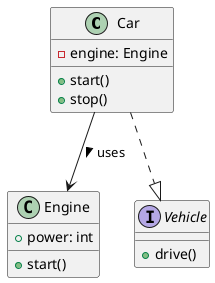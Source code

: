 @startuml
' 定义一个类 Car
class Car {
  +start()
  +stop()
  -engine: Engine
}

' 定义另一个类 Engine
class Engine {
  +power: int
  +start()
}

' Car 依赖 Engine（组合关系）
Car --> Engine : uses >

' 定义一个接口 Vehicle
interface Vehicle {
  +drive()
}

' Car 实现 Vehicle 接口
Car ..|> Vehicle
@enduml